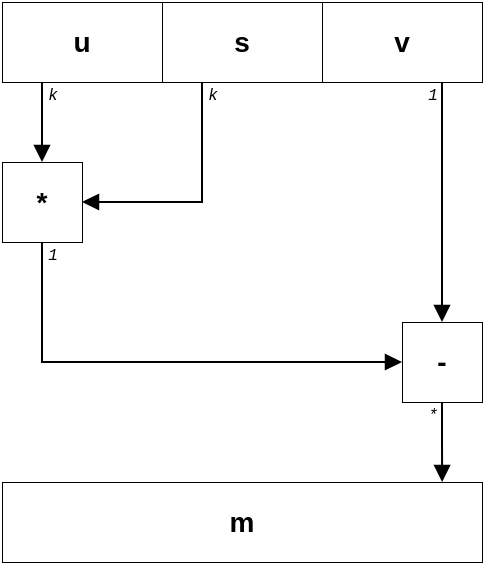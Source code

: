 <mxfile version="20.3.0" type="device"><diagram id="kgpKYQtTHZ0yAKxKKP6v" name="Page-1"><mxGraphModel dx="813" dy="517" grid="1" gridSize="10" guides="1" tooltips="1" connect="1" arrows="1" fold="1" page="1" pageScale="1" pageWidth="850" pageHeight="1100" math="0" shadow="0"><root><mxCell id="0"/><mxCell id="1" parent="0"/><mxCell id="3KpETBeqzy1ZQJSmCBxF-364" value="&lt;b&gt;m&lt;/b&gt;" style="rounded=0;whiteSpace=wrap;html=1;strokeWidth=0.5;fontFamily=Helvetica;fontSize=14;fillColor=default;" parent="1" vertex="1"><mxGeometry x="520" y="480" width="240" height="40" as="geometry"/></mxCell><mxCell id="GimO8Tfs8xw4bccf_avH-2" style="edgeStyle=orthogonalEdgeStyle;rounded=0;orthogonalLoop=1;jettySize=auto;html=1;endArrow=block;endFill=1;" parent="1" source="3KpETBeqzy1ZQJSmCBxF-336" target="GimO8Tfs8xw4bccf_avH-1" edge="1"><mxGeometry relative="1" as="geometry"><Array as="points"><mxPoint x="540" y="290"/><mxPoint x="540" y="290"/></Array></mxGeometry></mxCell><mxCell id="3KpETBeqzy1ZQJSmCBxF-336" value="&lt;b&gt;u&lt;/b&gt;" style="rounded=0;whiteSpace=wrap;html=1;strokeWidth=0.5;fontFamily=Helvetica;fontSize=14;fillColor=default;" parent="1" vertex="1"><mxGeometry x="520" y="240" width="80" height="40" as="geometry"/></mxCell><mxCell id="GimO8Tfs8xw4bccf_avH-3" style="edgeStyle=orthogonalEdgeStyle;rounded=0;orthogonalLoop=1;jettySize=auto;html=1;entryX=1;entryY=0.5;entryDx=0;entryDy=0;endArrow=block;endFill=1;" parent="1" source="3KpETBeqzy1ZQJSmCBxF-337" target="GimO8Tfs8xw4bccf_avH-1" edge="1"><mxGeometry relative="1" as="geometry"><Array as="points"><mxPoint x="620" y="340"/></Array></mxGeometry></mxCell><mxCell id="3KpETBeqzy1ZQJSmCBxF-337" value="&lt;b&gt;s&lt;/b&gt;" style="rounded=0;whiteSpace=wrap;html=1;strokeWidth=0.5;fontFamily=Helvetica;fontSize=14;fillColor=default;" parent="1" vertex="1"><mxGeometry x="600" y="240" width="80" height="40" as="geometry"/></mxCell><mxCell id="GimO8Tfs8xw4bccf_avH-5" style="edgeStyle=orthogonalEdgeStyle;rounded=0;orthogonalLoop=1;jettySize=auto;html=1;entryX=0.5;entryY=0;entryDx=0;entryDy=0;endArrow=block;endFill=1;" parent="1" source="3KpETBeqzy1ZQJSmCBxF-338" target="GimO8Tfs8xw4bccf_avH-4" edge="1"><mxGeometry relative="1" as="geometry"><Array as="points"><mxPoint x="740" y="320"/><mxPoint x="740" y="320"/></Array></mxGeometry></mxCell><mxCell id="3KpETBeqzy1ZQJSmCBxF-338" value="&lt;b&gt;v&lt;/b&gt;" style="rounded=0;whiteSpace=wrap;html=1;strokeWidth=0.5;fontFamily=Helvetica;fontSize=14;fillColor=default;" parent="1" vertex="1"><mxGeometry x="680" y="240" width="80" height="40" as="geometry"/></mxCell><mxCell id="GimO8Tfs8xw4bccf_avH-6" style="edgeStyle=orthogonalEdgeStyle;rounded=0;orthogonalLoop=1;jettySize=auto;html=1;entryX=0;entryY=0.5;entryDx=0;entryDy=0;endArrow=block;endFill=1;" parent="1" source="GimO8Tfs8xw4bccf_avH-1" target="GimO8Tfs8xw4bccf_avH-4" edge="1"><mxGeometry relative="1" as="geometry"><Array as="points"><mxPoint x="540" y="420"/></Array></mxGeometry></mxCell><mxCell id="GimO8Tfs8xw4bccf_avH-1" value="&lt;b&gt;*&lt;/b&gt;" style="rounded=0;whiteSpace=wrap;html=1;strokeWidth=0.5;fontFamily=Helvetica;fontSize=14;fillColor=default;" parent="1" vertex="1"><mxGeometry x="520" y="320" width="40" height="40" as="geometry"/></mxCell><mxCell id="GimO8Tfs8xw4bccf_avH-7" style="edgeStyle=orthogonalEdgeStyle;rounded=0;orthogonalLoop=1;jettySize=auto;html=1;entryX=0.917;entryY=0;entryDx=0;entryDy=0;endArrow=block;endFill=1;entryPerimeter=0;" parent="1" source="GimO8Tfs8xw4bccf_avH-4" target="3KpETBeqzy1ZQJSmCBxF-364" edge="1"><mxGeometry relative="1" as="geometry"/></mxCell><mxCell id="GimO8Tfs8xw4bccf_avH-4" value="&lt;b&gt;-&lt;/b&gt;" style="rounded=0;whiteSpace=wrap;html=1;strokeWidth=0.5;fontFamily=Helvetica;fontSize=14;fillColor=default;" parent="1" vertex="1"><mxGeometry x="720" y="400" width="40" height="40" as="geometry"/></mxCell><mxCell id="GimO8Tfs8xw4bccf_avH-8" value="&lt;font face=&quot;Courier New&quot; style=&quot;font-size: 8px;&quot;&gt;k&lt;/font&gt;" style="text;html=1;align=center;verticalAlign=middle;resizable=0;points=[];autosize=1;strokeColor=none;fillColor=none;fontStyle=2" parent="1" vertex="1"><mxGeometry x="530" y="270" width="30" height="30" as="geometry"/></mxCell><mxCell id="GimO8Tfs8xw4bccf_avH-9" value="&lt;font face=&quot;Courier New&quot; style=&quot;font-size: 8px;&quot;&gt;k&lt;/font&gt;" style="text;html=1;align=center;verticalAlign=middle;resizable=0;points=[];autosize=1;strokeColor=none;fillColor=none;fontStyle=2" parent="1" vertex="1"><mxGeometry x="610" y="270" width="30" height="30" as="geometry"/></mxCell><mxCell id="GimO8Tfs8xw4bccf_avH-10" value="&lt;font face=&quot;Courier New&quot; style=&quot;font-size: 8px;&quot;&gt;1&lt;/font&gt;" style="text;html=1;align=center;verticalAlign=middle;resizable=0;points=[];autosize=1;strokeColor=none;fillColor=none;fontStyle=2" parent="1" vertex="1"><mxGeometry x="720" y="270" width="30" height="30" as="geometry"/></mxCell><mxCell id="GimO8Tfs8xw4bccf_avH-11" value="&lt;font face=&quot;Courier New&quot; style=&quot;font-size: 8px;&quot;&gt;1&lt;/font&gt;" style="text;html=1;align=center;verticalAlign=middle;resizable=0;points=[];autosize=1;strokeColor=none;fillColor=none;fontStyle=2" parent="1" vertex="1"><mxGeometry x="530" y="350" width="30" height="30" as="geometry"/></mxCell><mxCell id="GimO8Tfs8xw4bccf_avH-12" value="&lt;font face=&quot;Courier New&quot; style=&quot;font-size: 8px;&quot;&gt;*&lt;/font&gt;" style="text;html=1;align=center;verticalAlign=middle;resizable=0;points=[];autosize=1;strokeColor=none;fillColor=none;fontStyle=2" parent="1" vertex="1"><mxGeometry x="720" y="430" width="30" height="30" as="geometry"/></mxCell></root></mxGraphModel></diagram></mxfile>